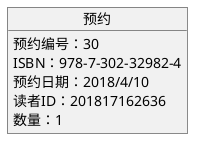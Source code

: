 @startuml

object 预约{
         预约编号：30
         ISBN：978-7-302-32982-4
         预约日期：2018/4/10
         读者ID：201817162636
         数量：1

}
@enduml
